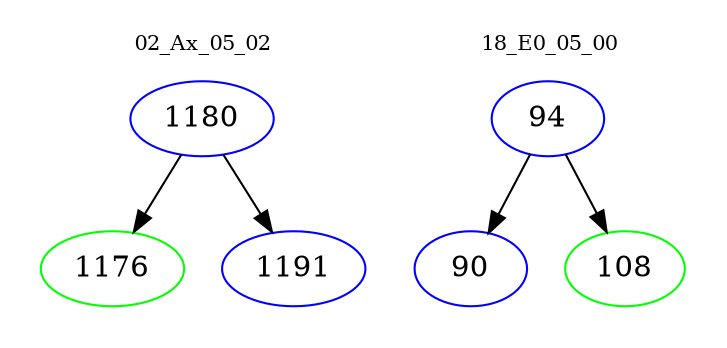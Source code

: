 digraph{
subgraph cluster_0 {
color = white
label = "02_Ax_05_02";
fontsize=10;
T0_1180 [label="1180", color="blue"]
T0_1180 -> T0_1176 [color="black"]
T0_1176 [label="1176", color="green"]
T0_1180 -> T0_1191 [color="black"]
T0_1191 [label="1191", color="blue"]
}
subgraph cluster_1 {
color = white
label = "18_E0_05_00";
fontsize=10;
T1_94 [label="94", color="blue"]
T1_94 -> T1_90 [color="black"]
T1_90 [label="90", color="blue"]
T1_94 -> T1_108 [color="black"]
T1_108 [label="108", color="green"]
}
}
